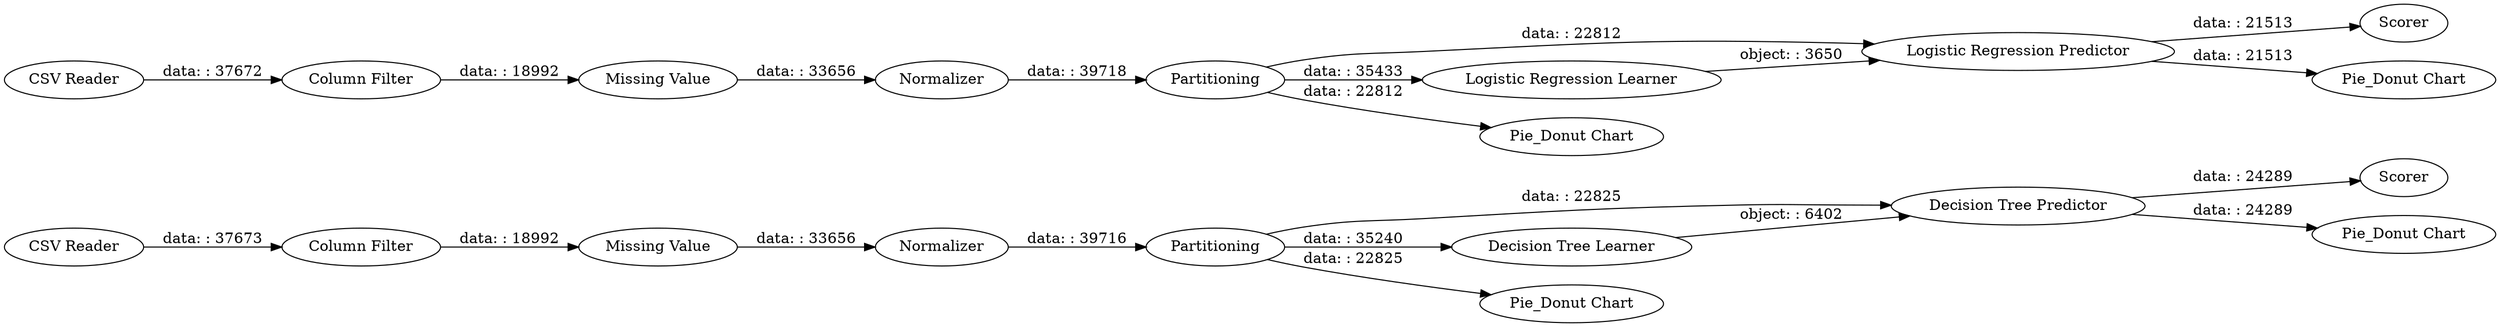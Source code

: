 digraph {
	"-7216590133261471661_13" [label="Column Filter"]
	"-7216590133261471661_2" [label="Column Filter"]
	"-7216590133261471661_22" [label="Missing Value"]
	"-7216590133261471661_18" [label=Scorer]
	"-7216590133261471661_15" [label=Partitioning]
	"-7216590133261471661_7" [label="Logistic Regression Predictor"]
	"-7216590133261471661_4" [label=Partitioning]
	"-7216590133261471661_17" [label="Decision Tree Predictor"]
	"-7216590133261471661_14" [label=Normalizer]
	"-7216590133261471661_1" [label="CSV Reader"]
	"-7216590133261471661_8" [label=Scorer]
	"-7216590133261471661_5" [label="Logistic Regression Learner"]
	"-7216590133261471661_16" [label="Decision Tree Learner"]
	"-7216590133261471661_11" [label="CSV Reader"]
	"-7216590133261471661_19" [label="Pie_Donut Chart"]
	"-7216590133261471661_20" [label="Pie_Donut Chart"]
	"-7216590133261471661_9" [label="Pie_Donut Chart"]
	"-7216590133261471661_21" [label="Missing Value"]
	"-7216590133261471661_10" [label="Pie_Donut Chart"]
	"-7216590133261471661_3" [label=Normalizer]
	"-7216590133261471661_5" -> "-7216590133261471661_7" [label="object: : 3650"]
	"-7216590133261471661_4" -> "-7216590133261471661_9" [label="data: : 22812"]
	"-7216590133261471661_2" -> "-7216590133261471661_21" [label="data: : 18992"]
	"-7216590133261471661_15" -> "-7216590133261471661_19" [label="data: : 22825"]
	"-7216590133261471661_22" -> "-7216590133261471661_14" [label="data: : 33656"]
	"-7216590133261471661_4" -> "-7216590133261471661_5" [label="data: : 35433"]
	"-7216590133261471661_1" -> "-7216590133261471661_2" [label="data: : 37672"]
	"-7216590133261471661_17" -> "-7216590133261471661_20" [label="data: : 24289"]
	"-7216590133261471661_16" -> "-7216590133261471661_17" [label="object: : 6402"]
	"-7216590133261471661_7" -> "-7216590133261471661_8" [label="data: : 21513"]
	"-7216590133261471661_7" -> "-7216590133261471661_10" [label="data: : 21513"]
	"-7216590133261471661_17" -> "-7216590133261471661_18" [label="data: : 24289"]
	"-7216590133261471661_11" -> "-7216590133261471661_13" [label="data: : 37673"]
	"-7216590133261471661_13" -> "-7216590133261471661_22" [label="data: : 18992"]
	"-7216590133261471661_14" -> "-7216590133261471661_15" [label="data: : 39716"]
	"-7216590133261471661_15" -> "-7216590133261471661_16" [label="data: : 35240"]
	"-7216590133261471661_15" -> "-7216590133261471661_17" [label="data: : 22825"]
	"-7216590133261471661_4" -> "-7216590133261471661_7" [label="data: : 22812"]
	"-7216590133261471661_3" -> "-7216590133261471661_4" [label="data: : 39718"]
	"-7216590133261471661_21" -> "-7216590133261471661_3" [label="data: : 33656"]
	rankdir=LR
}

